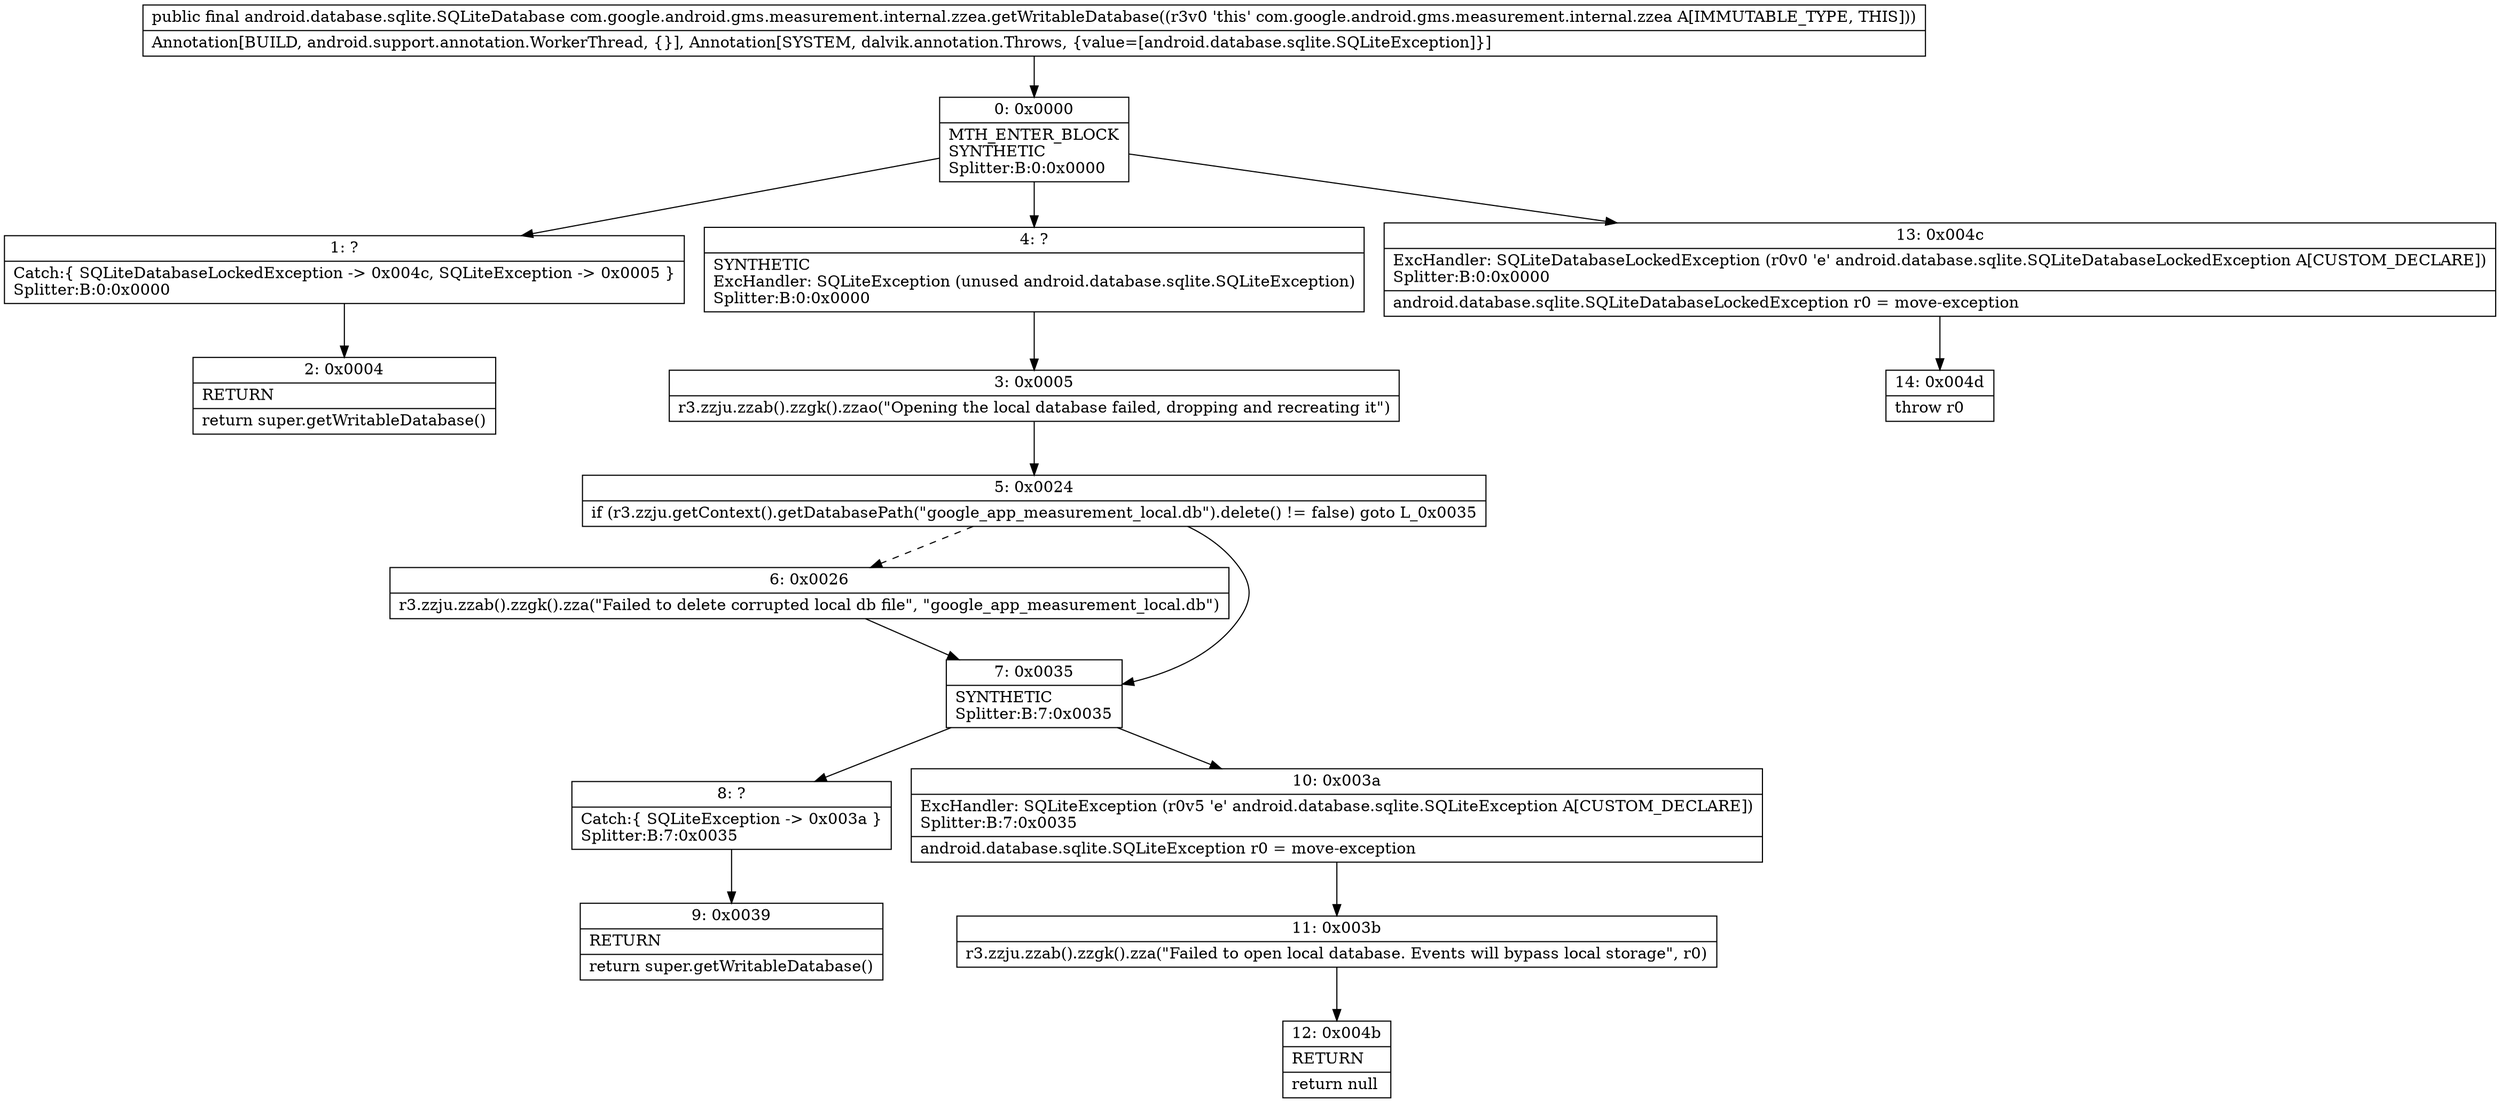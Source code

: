 digraph "CFG forcom.google.android.gms.measurement.internal.zzea.getWritableDatabase()Landroid\/database\/sqlite\/SQLiteDatabase;" {
Node_0 [shape=record,label="{0\:\ 0x0000|MTH_ENTER_BLOCK\lSYNTHETIC\lSplitter:B:0:0x0000\l}"];
Node_1 [shape=record,label="{1\:\ ?|Catch:\{ SQLiteDatabaseLockedException \-\> 0x004c, SQLiteException \-\> 0x0005 \}\lSplitter:B:0:0x0000\l}"];
Node_2 [shape=record,label="{2\:\ 0x0004|RETURN\l|return super.getWritableDatabase()\l}"];
Node_3 [shape=record,label="{3\:\ 0x0005|r3.zzju.zzab().zzgk().zzao(\"Opening the local database failed, dropping and recreating it\")\l}"];
Node_4 [shape=record,label="{4\:\ ?|SYNTHETIC\lExcHandler: SQLiteException (unused android.database.sqlite.SQLiteException)\lSplitter:B:0:0x0000\l}"];
Node_5 [shape=record,label="{5\:\ 0x0024|if (r3.zzju.getContext().getDatabasePath(\"google_app_measurement_local.db\").delete() != false) goto L_0x0035\l}"];
Node_6 [shape=record,label="{6\:\ 0x0026|r3.zzju.zzab().zzgk().zza(\"Failed to delete corrupted local db file\", \"google_app_measurement_local.db\")\l}"];
Node_7 [shape=record,label="{7\:\ 0x0035|SYNTHETIC\lSplitter:B:7:0x0035\l}"];
Node_8 [shape=record,label="{8\:\ ?|Catch:\{ SQLiteException \-\> 0x003a \}\lSplitter:B:7:0x0035\l}"];
Node_9 [shape=record,label="{9\:\ 0x0039|RETURN\l|return super.getWritableDatabase()\l}"];
Node_10 [shape=record,label="{10\:\ 0x003a|ExcHandler: SQLiteException (r0v5 'e' android.database.sqlite.SQLiteException A[CUSTOM_DECLARE])\lSplitter:B:7:0x0035\l|android.database.sqlite.SQLiteException r0 = move\-exception\l}"];
Node_11 [shape=record,label="{11\:\ 0x003b|r3.zzju.zzab().zzgk().zza(\"Failed to open local database. Events will bypass local storage\", r0)\l}"];
Node_12 [shape=record,label="{12\:\ 0x004b|RETURN\l|return null\l}"];
Node_13 [shape=record,label="{13\:\ 0x004c|ExcHandler: SQLiteDatabaseLockedException (r0v0 'e' android.database.sqlite.SQLiteDatabaseLockedException A[CUSTOM_DECLARE])\lSplitter:B:0:0x0000\l|android.database.sqlite.SQLiteDatabaseLockedException r0 = move\-exception\l}"];
Node_14 [shape=record,label="{14\:\ 0x004d|throw r0\l}"];
MethodNode[shape=record,label="{public final android.database.sqlite.SQLiteDatabase com.google.android.gms.measurement.internal.zzea.getWritableDatabase((r3v0 'this' com.google.android.gms.measurement.internal.zzea A[IMMUTABLE_TYPE, THIS]))  | Annotation[BUILD, android.support.annotation.WorkerThread, \{\}], Annotation[SYSTEM, dalvik.annotation.Throws, \{value=[android.database.sqlite.SQLiteException]\}]\l}"];
MethodNode -> Node_0;
Node_0 -> Node_1;
Node_0 -> Node_13;
Node_0 -> Node_4;
Node_1 -> Node_2;
Node_3 -> Node_5;
Node_4 -> Node_3;
Node_5 -> Node_6[style=dashed];
Node_5 -> Node_7;
Node_6 -> Node_7;
Node_7 -> Node_8;
Node_7 -> Node_10;
Node_8 -> Node_9;
Node_10 -> Node_11;
Node_11 -> Node_12;
Node_13 -> Node_14;
}

